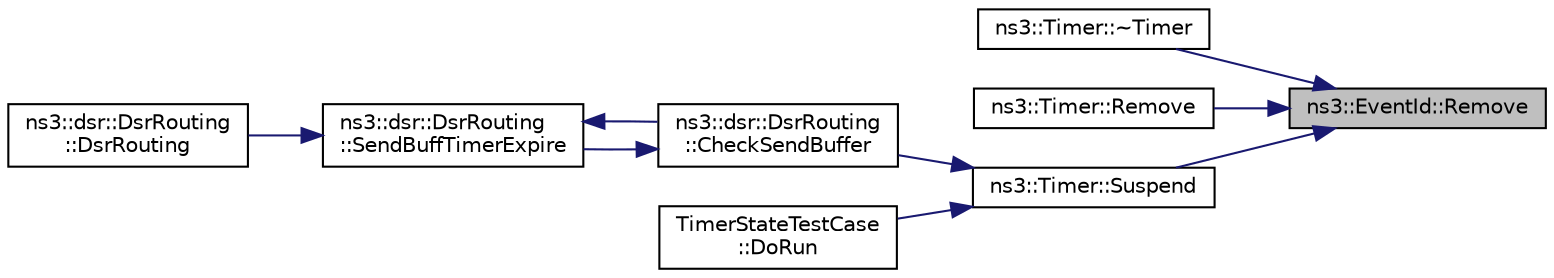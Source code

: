 digraph "ns3::EventId::Remove"
{
 // LATEX_PDF_SIZE
  edge [fontname="Helvetica",fontsize="10",labelfontname="Helvetica",labelfontsize="10"];
  node [fontname="Helvetica",fontsize="10",shape=record];
  rankdir="RL";
  Node1 [label="ns3::EventId::Remove",height=0.2,width=0.4,color="black", fillcolor="grey75", style="filled", fontcolor="black",tooltip="This method is syntactic sugar for the ns3::Simulator::Remove method."];
  Node1 -> Node2 [dir="back",color="midnightblue",fontsize="10",style="solid",fontname="Helvetica"];
  Node2 [label="ns3::Timer::~Timer",height=0.2,width=0.4,color="black", fillcolor="white", style="filled",URL="$classns3_1_1_timer.html#a28be7e74382598fc10b3f4424c62bb41",tooltip=" "];
  Node1 -> Node3 [dir="back",color="midnightblue",fontsize="10",style="solid",fontname="Helvetica"];
  Node3 [label="ns3::Timer::Remove",height=0.2,width=0.4,color="black", fillcolor="white", style="filled",URL="$classns3_1_1_timer.html#a212c946d8b077413171d019f2adc42b5",tooltip="Remove from the simulation event-list the currently-running event if there is one."];
  Node1 -> Node4 [dir="back",color="midnightblue",fontsize="10",style="solid",fontname="Helvetica"];
  Node4 [label="ns3::Timer::Suspend",height=0.2,width=0.4,color="black", fillcolor="white", style="filled",URL="$classns3_1_1_timer.html#a168f973f4c60fbeb1580d4734f91e049",tooltip="Pause the timer and save the amount of time left until it was set to expire."];
  Node4 -> Node5 [dir="back",color="midnightblue",fontsize="10",style="solid",fontname="Helvetica"];
  Node5 [label="ns3::dsr::DsrRouting\l::CheckSendBuffer",height=0.2,width=0.4,color="black", fillcolor="white", style="filled",URL="$classns3_1_1dsr_1_1_dsr_routing.html#a03ace9023e9fe58434dc004123c7d9e0",tooltip="Check the send buffer of packets with route when send buffer timer expire."];
  Node5 -> Node6 [dir="back",color="midnightblue",fontsize="10",style="solid",fontname="Helvetica"];
  Node6 [label="ns3::dsr::DsrRouting\l::SendBuffTimerExpire",height=0.2,width=0.4,color="black", fillcolor="white", style="filled",URL="$classns3_1_1dsr_1_1_dsr_routing.html#a10273aec775b5cf12eafb03ee46c4397",tooltip="The send buffer timer expire."];
  Node6 -> Node7 [dir="back",color="midnightblue",fontsize="10",style="solid",fontname="Helvetica"];
  Node7 [label="ns3::dsr::DsrRouting\l::DsrRouting",height=0.2,width=0.4,color="black", fillcolor="white", style="filled",URL="$classns3_1_1dsr_1_1_dsr_routing.html#a3b686bd293d4bd096180a1996171ccd1",tooltip="Constructor."];
  Node6 -> Node5 [dir="back",color="midnightblue",fontsize="10",style="solid",fontname="Helvetica"];
  Node4 -> Node8 [dir="back",color="midnightblue",fontsize="10",style="solid",fontname="Helvetica"];
  Node8 [label="TimerStateTestCase\l::DoRun",height=0.2,width=0.4,color="black", fillcolor="white", style="filled",URL="$class_timer_state_test_case.html#a879d8ef21299859ba79ae1179024991e",tooltip="Implementation to actually run this TestCase."];
}
